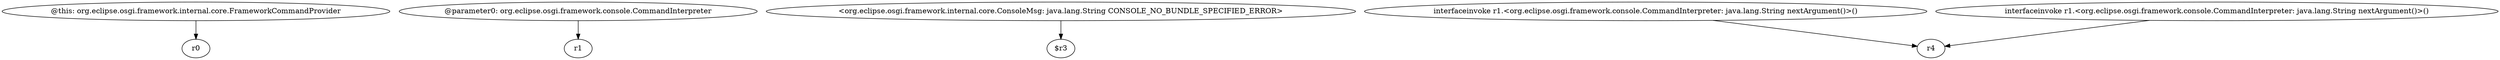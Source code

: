 digraph g {
0[label="@this: org.eclipse.osgi.framework.internal.core.FrameworkCommandProvider"]
1[label="r0"]
0->1[label=""]
2[label="@parameter0: org.eclipse.osgi.framework.console.CommandInterpreter"]
3[label="r1"]
2->3[label=""]
4[label="<org.eclipse.osgi.framework.internal.core.ConsoleMsg: java.lang.String CONSOLE_NO_BUNDLE_SPECIFIED_ERROR>"]
5[label="$r3"]
4->5[label=""]
6[label="interfaceinvoke r1.<org.eclipse.osgi.framework.console.CommandInterpreter: java.lang.String nextArgument()>()"]
7[label="r4"]
6->7[label=""]
8[label="interfaceinvoke r1.<org.eclipse.osgi.framework.console.CommandInterpreter: java.lang.String nextArgument()>()"]
8->7[label=""]
}